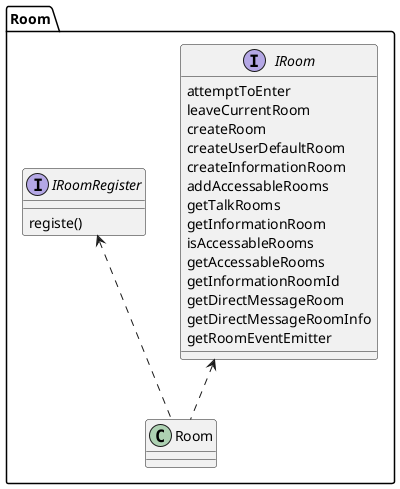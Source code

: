 @startuml
package Room{

    interface IRoom{
        attemptToEnter
        leaveCurrentRoom
        createRoom
        createUserDefaultRoom
        createInformationRoom
        addAccessableRooms
        getTalkRooms
        getInformationRoom
        isAccessableRooms
        getAccessableRooms
        getInformationRoomId
        getDirectMessageRoom
        getDirectMessageRoomInfo
        getRoomEventEmitter

    }

    interface IRoomRegister{
        registe()
    }

    class Room{

    }

    IRoom <.. Room
    IRoomRegister <.. Room



}
@enduml